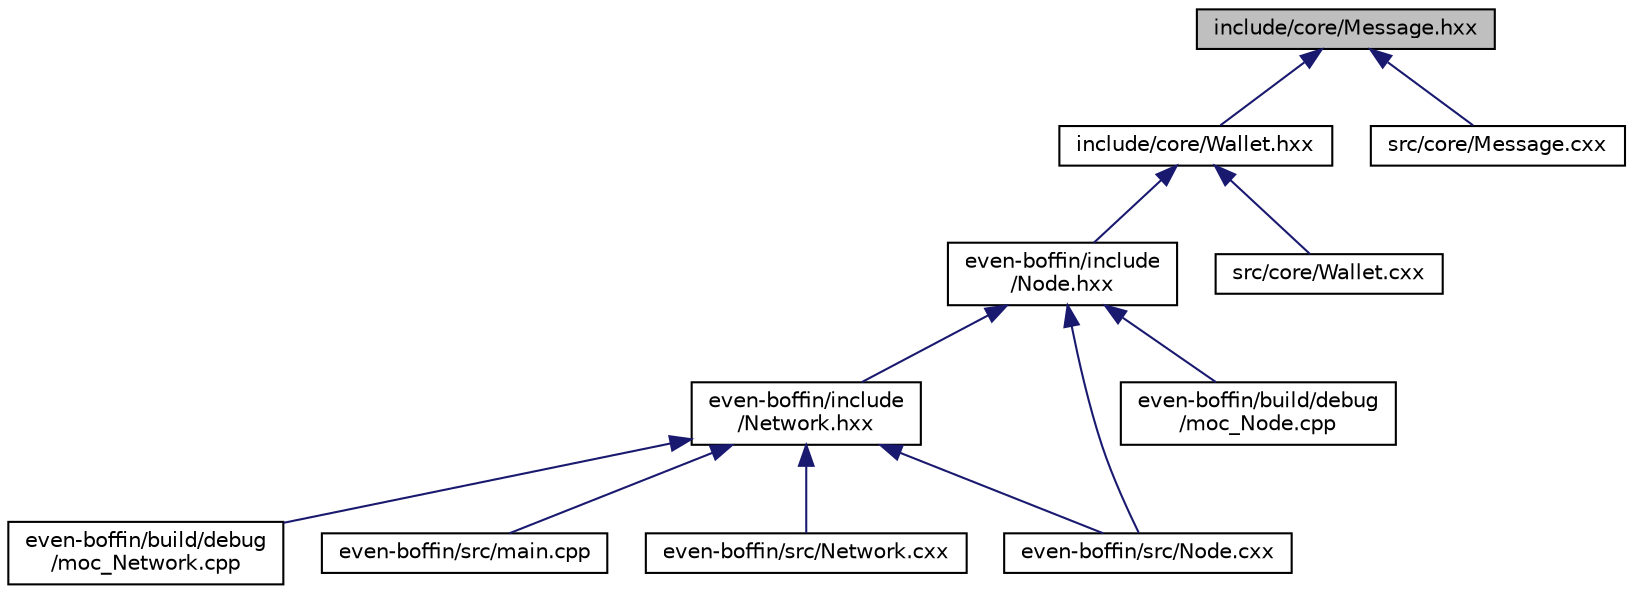 digraph "include/core/Message.hxx"
{
  edge [fontname="Helvetica",fontsize="10",labelfontname="Helvetica",labelfontsize="10"];
  node [fontname="Helvetica",fontsize="10",shape=record];
  Node71 [label="include/core/Message.hxx",height=0.2,width=0.4,color="black", fillcolor="grey75", style="filled", fontcolor="black"];
  Node71 -> Node72 [dir="back",color="midnightblue",fontsize="10",style="solid"];
  Node72 [label="include/core/Wallet.hxx",height=0.2,width=0.4,color="black", fillcolor="white", style="filled",URL="$_wallet_8hxx.html"];
  Node72 -> Node73 [dir="back",color="midnightblue",fontsize="10",style="solid"];
  Node73 [label="even-boffin/include\l/Node.hxx",height=0.2,width=0.4,color="black", fillcolor="white", style="filled",URL="$_node_8hxx.html"];
  Node73 -> Node74 [dir="back",color="midnightblue",fontsize="10",style="solid"];
  Node74 [label="even-boffin/include\l/Network.hxx",height=0.2,width=0.4,color="black", fillcolor="white", style="filled",URL="$_network_8hxx.html"];
  Node74 -> Node75 [dir="back",color="midnightblue",fontsize="10",style="solid"];
  Node75 [label="even-boffin/build/debug\l/moc_Network.cpp",height=0.2,width=0.4,color="black", fillcolor="white", style="filled",URL="$moc___network_8cpp_source.html"];
  Node74 -> Node76 [dir="back",color="midnightblue",fontsize="10",style="solid"];
  Node76 [label="even-boffin/src/main.cpp",height=0.2,width=0.4,color="black", fillcolor="white", style="filled",URL="$even-boffin_2src_2main_8cpp_source.html"];
  Node74 -> Node77 [dir="back",color="midnightblue",fontsize="10",style="solid"];
  Node77 [label="even-boffin/src/Network.cxx",height=0.2,width=0.4,color="black", fillcolor="white", style="filled",URL="$_network_8cxx.html"];
  Node74 -> Node78 [dir="back",color="midnightblue",fontsize="10",style="solid"];
  Node78 [label="even-boffin/src/Node.cxx",height=0.2,width=0.4,color="black", fillcolor="white", style="filled",URL="$_node_8cxx.html"];
  Node73 -> Node79 [dir="back",color="midnightblue",fontsize="10",style="solid"];
  Node79 [label="even-boffin/build/debug\l/moc_Node.cpp",height=0.2,width=0.4,color="black", fillcolor="white", style="filled",URL="$moc___node_8cpp_source.html"];
  Node73 -> Node78 [dir="back",color="midnightblue",fontsize="10",style="solid"];
  Node72 -> Node80 [dir="back",color="midnightblue",fontsize="10",style="solid"];
  Node80 [label="src/core/Wallet.cxx",height=0.2,width=0.4,color="black", fillcolor="white", style="filled",URL="$_wallet_8cxx.html"];
  Node71 -> Node81 [dir="back",color="midnightblue",fontsize="10",style="solid"];
  Node81 [label="src/core/Message.cxx",height=0.2,width=0.4,color="black", fillcolor="white", style="filled",URL="$_message_8cxx.html"];
}
